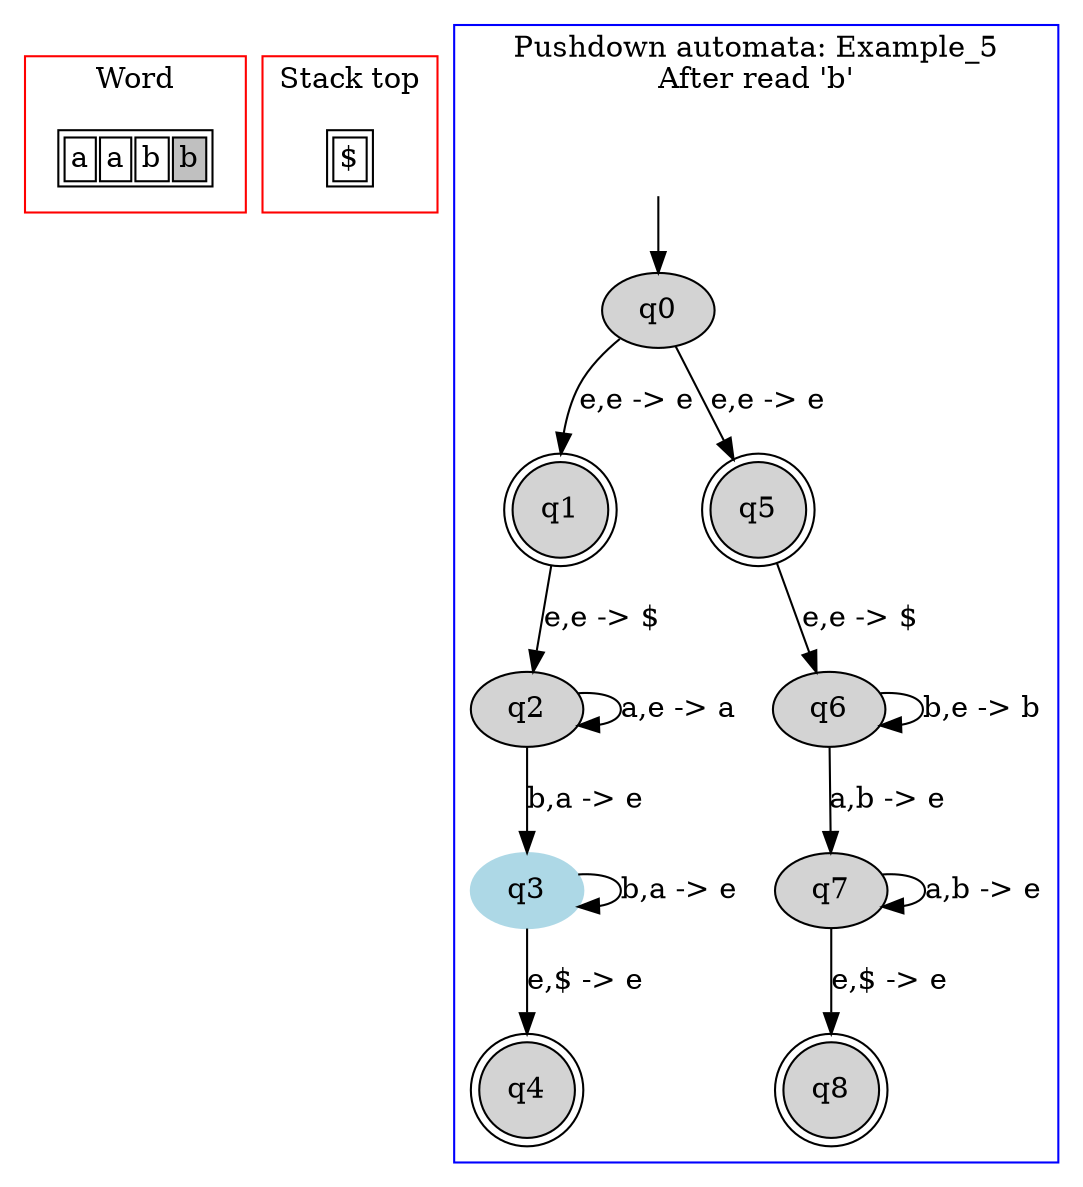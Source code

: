digraph G {
	subgraph cluster_0 {
		node [shape=plaintext];

struct1 [label=<<TABLE>
<TR>
<TD><FONT>a</FONT></TD>
<TD><FONT>a</FONT></TD>
<TD><FONT>b</FONT></TD>
<TD BGCOLOR="gray"><FONT>b</FONT></TD>
</TR>
</TABLE>>];
label = "Word";
color=red;
}
	subgraph cluster_2 {
		node [shape=plaintext];

struct2 [label=<<TABLE>
<TR>
<TD>
$</TD>
</TR>
</TABLE>>];
label = "Stack top";
color=red;
}
	subgraph cluster_1 {
		node [style=filled];
		label = "Pushdown automata: Example_5
After read 'b'"
		color=blue;

		q0;
		q1 [shape="doublecircle"];
		q2;
		q3 [color="lightblue"];
		q4 [shape="doublecircle"];
		q5 [shape="doublecircle"];
		q6;
		q7;
		q8 [shape="doublecircle"];
		q0->q1[label="e,e -> e"];
		q0->q5[label="e,e -> e"];
		q1->q2[label="e,e -> $"];
		q2->q2[label="a,e -> a"];
		q2->q3[label="b,a -> e"];
		q3->q3[label="b,a -> e"];
		q3->q4[label="e,$ -> e"];
		q5->q6[label="e,e -> $"];
		q6->q6[label="b,e -> b"];
		q6->q7[label="a,b -> e"];
		q7->q7[label="a,b -> e"];
		q7->q8[label="e,$ -> e"];
x [color=white, label=""];		x->q0	}

}